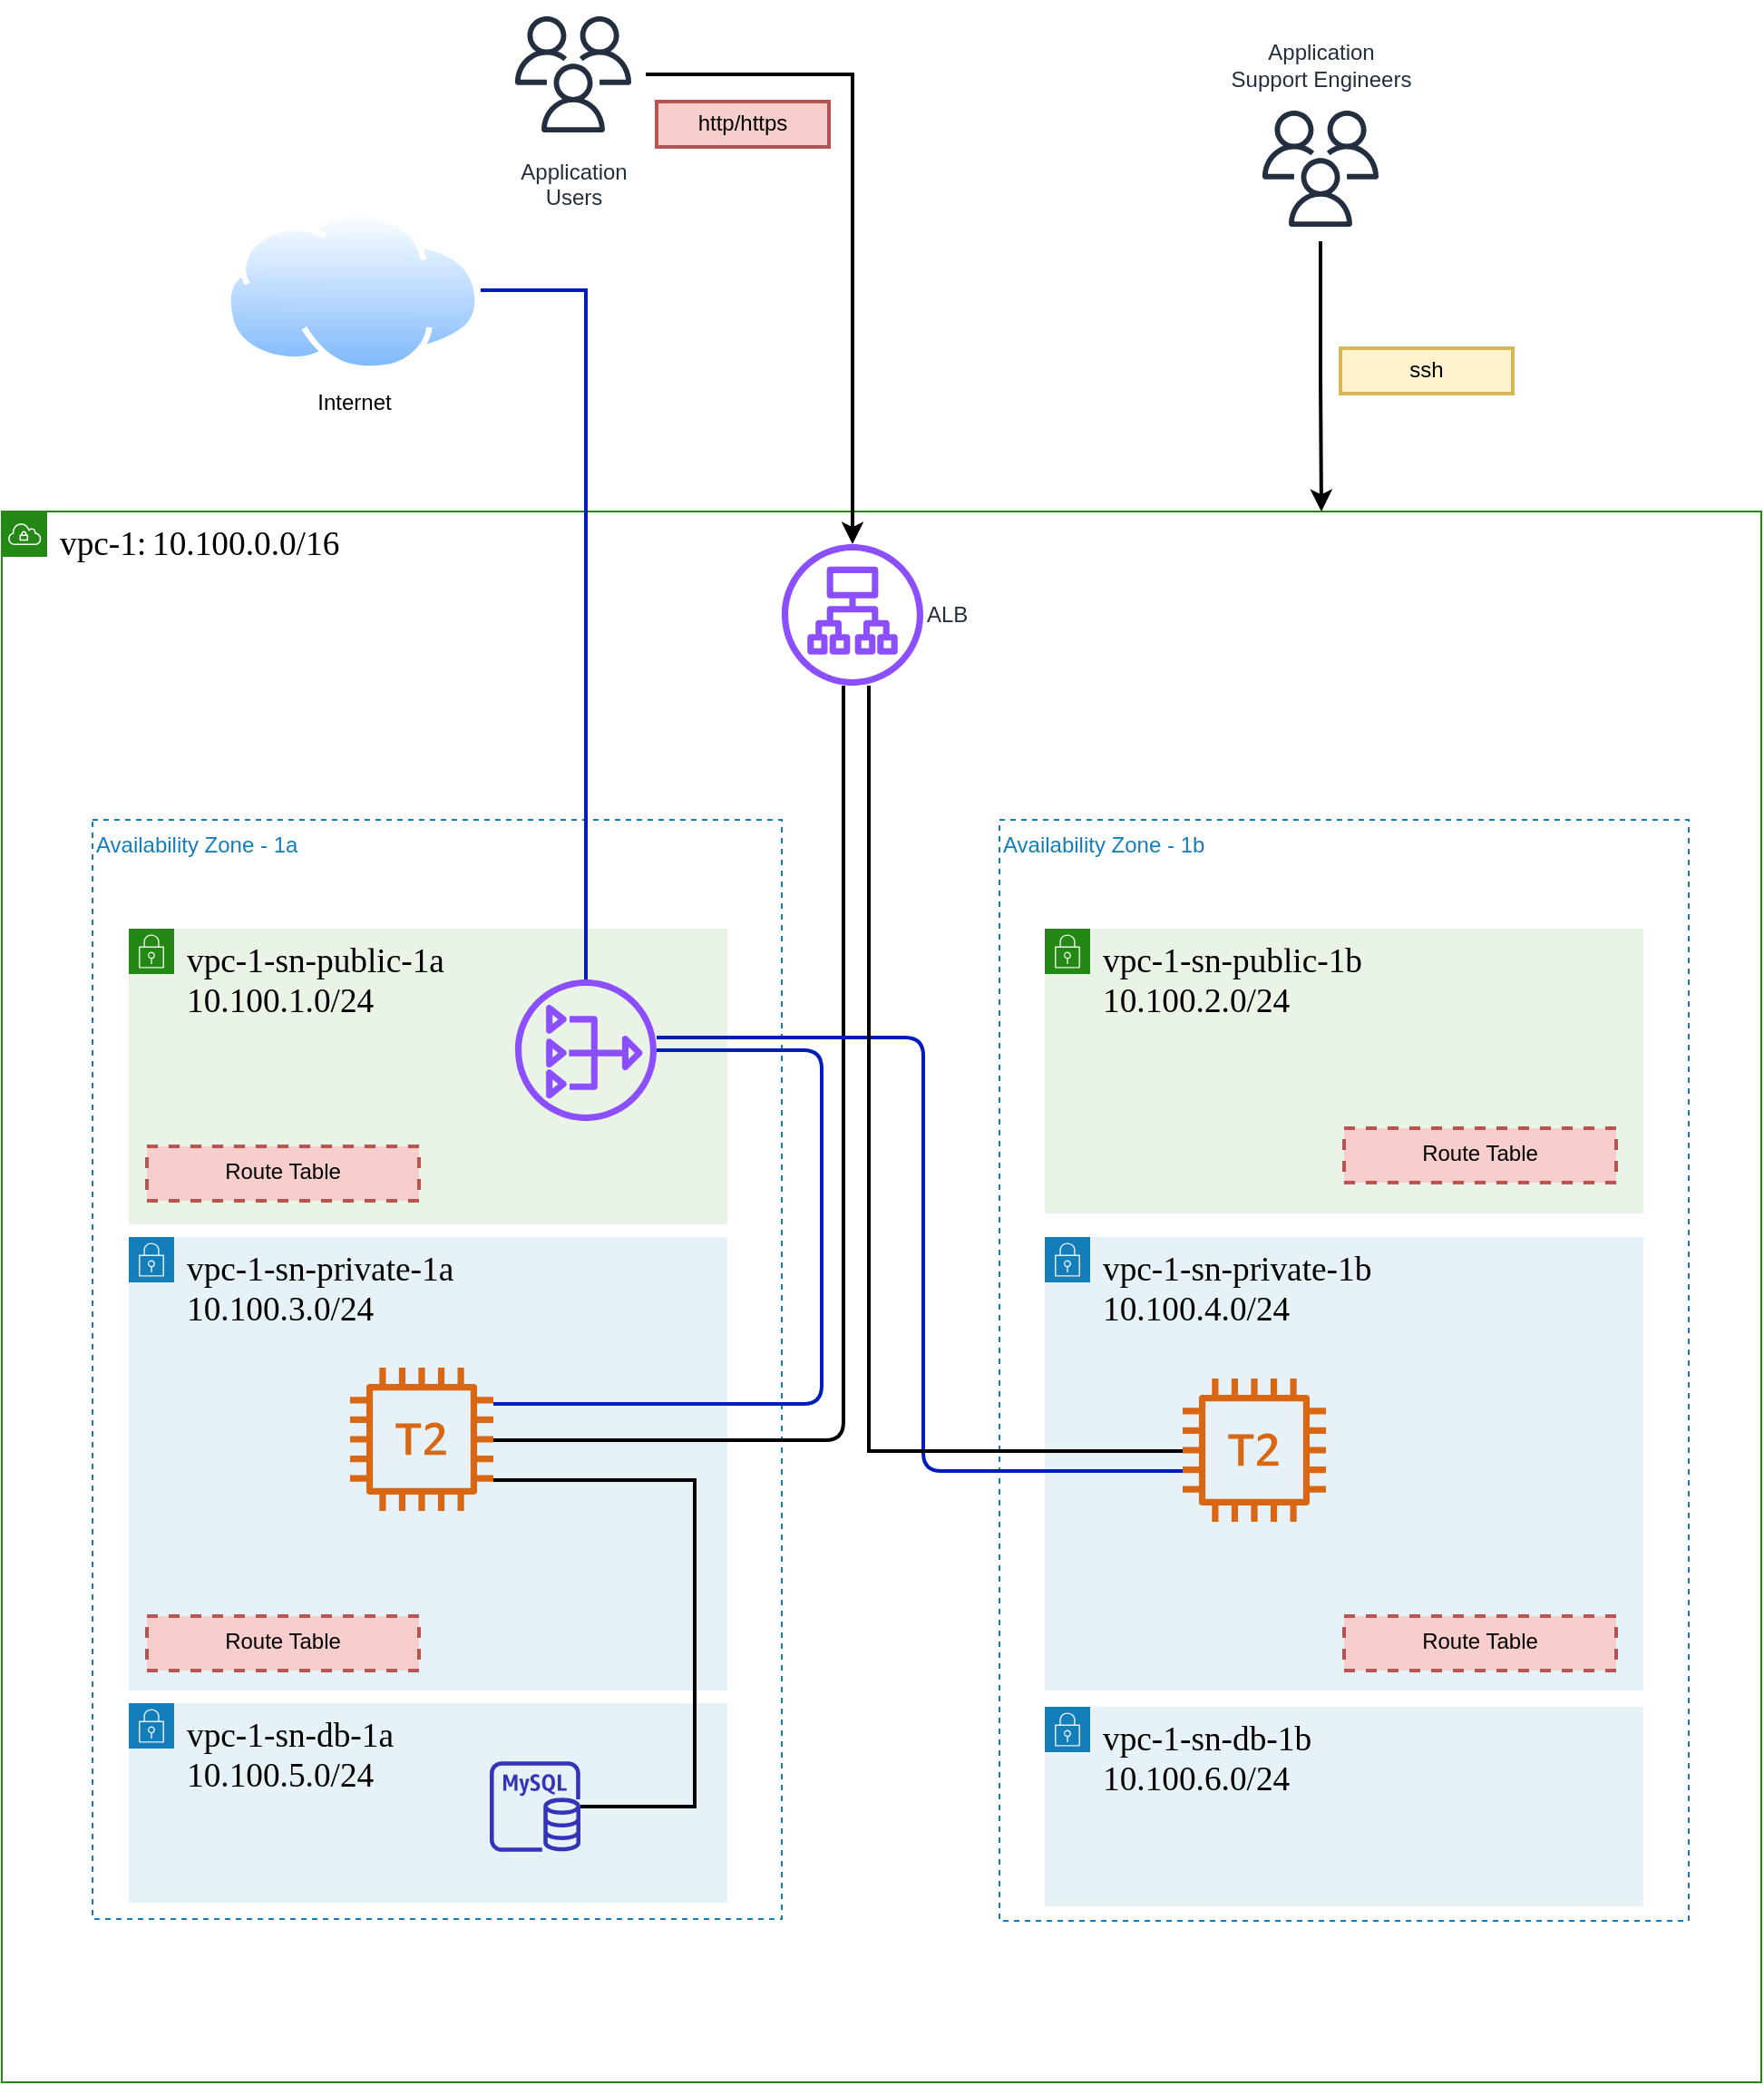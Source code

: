 <mxfile version="23.1.5" type="device">
  <diagram name="Part1" id="_OM3FWwfjT7G48boJ3s_">
    <mxGraphModel dx="1434" dy="884" grid="0" gridSize="10" guides="1" tooltips="1" connect="1" arrows="1" fold="1" page="0" pageScale="1" pageWidth="1100" pageHeight="850" math="0" shadow="0">
      <root>
        <mxCell id="FIwVsVLgRqs685gHFi1w-0" />
        <mxCell id="FIwVsVLgRqs685gHFi1w-1" parent="FIwVsVLgRqs685gHFi1w-0" />
        <mxCell id="FIwVsVLgRqs685gHFi1w-2" value="&lt;span style=&quot;font-size: 14.0pt ; font-family: &amp;quot;amazon ember&amp;quot; ; color: black&quot;&gt;vpc-1:&lt;/span&gt;&amp;nbsp;&lt;span style=&quot;font-size: 14.0pt ; font-family: &amp;quot;amazon ember&amp;quot; ; color: black&quot;&gt;10.100.0.0/16&lt;/span&gt;" style="points=[[0,0],[0.25,0],[0.5,0],[0.75,0],[1,0],[1,0.25],[1,0.5],[1,0.75],[1,1],[0.75,1],[0.5,1],[0.25,1],[0,1],[0,0.75],[0,0.5],[0,0.25]];outlineConnect=0;gradientColor=none;html=1;whiteSpace=wrap;fontSize=12;fontStyle=0;shape=mxgraph.aws4.group;grIcon=mxgraph.aws4.group_vpc;strokeColor=#248814;fillColor=none;verticalAlign=top;align=left;spacingLeft=30;fontColor=#AAB7B8;dashed=0;" parent="FIwVsVLgRqs685gHFi1w-1" vertex="1">
          <mxGeometry x="80" y="310" width="970" height="866" as="geometry" />
        </mxCell>
        <mxCell id="FIwVsVLgRqs685gHFi1w-3" value="Availability Zone - 1a" style="fillColor=none;strokeColor=#147EBA;dashed=1;verticalAlign=top;fontStyle=0;fontColor=#147EBA;align=left;" parent="FIwVsVLgRqs685gHFi1w-1" vertex="1">
          <mxGeometry x="130" y="480" width="380" height="606" as="geometry" />
        </mxCell>
        <mxCell id="FIwVsVLgRqs685gHFi1w-4" value="Availability Zone - 1b" style="fillColor=none;strokeColor=#147EBA;dashed=1;verticalAlign=top;fontStyle=0;fontColor=#147EBA;align=left;" parent="FIwVsVLgRqs685gHFi1w-1" vertex="1">
          <mxGeometry x="630" y="480" width="380" height="607" as="geometry" />
        </mxCell>
        <mxCell id="FIwVsVLgRqs685gHFi1w-5" value="&lt;span style=&quot;font-size: 14.0pt ; font-family: &amp;#34;amazon ember&amp;#34; ; color: black&quot;&gt;vpc-1-sn-public-1a&lt;br&gt;&lt;/span&gt;&lt;span style=&quot;font-size: 14.0pt ; font-family: &amp;#34;amazon ember&amp;#34; ; color: black&quot;&gt;10.100.1.0/24&lt;/span&gt;&lt;span style=&quot;font-size: 14.0pt ; font-family: &amp;#34;amazon ember&amp;#34; ; color: black&quot;&gt;&lt;br&gt;&lt;/span&gt;" style="points=[[0,0],[0.25,0],[0.5,0],[0.75,0],[1,0],[1,0.25],[1,0.5],[1,0.75],[1,1],[0.75,1],[0.5,1],[0.25,1],[0,1],[0,0.75],[0,0.5],[0,0.25]];outlineConnect=0;gradientColor=none;html=1;whiteSpace=wrap;fontSize=12;fontStyle=0;shape=mxgraph.aws4.group;grIcon=mxgraph.aws4.group_security_group;grStroke=0;strokeColor=#248814;fillColor=#E9F3E6;verticalAlign=top;align=left;spacingLeft=30;fontColor=#248814;dashed=0;" parent="FIwVsVLgRqs685gHFi1w-1" vertex="1">
          <mxGeometry x="150" y="540" width="330" height="163" as="geometry" />
        </mxCell>
        <mxCell id="FIwVsVLgRqs685gHFi1w-6" value="&lt;span style=&quot;font-size: 14.0pt ; font-family: &amp;quot;amazon ember&amp;quot; ; color: black&quot;&gt;vpc-1-sn-public-1b&lt;br&gt;&lt;/span&gt;&lt;span style=&quot;font-size: 14.0pt ; font-family: &amp;quot;amazon ember&amp;quot; ; color: black&quot;&gt;10.100.2.0/24&lt;/span&gt;&lt;span style=&quot;font-size: 14.0pt ; font-family: &amp;quot;amazon ember&amp;quot; ; color: black&quot;&gt;&lt;br&gt;&lt;/span&gt;" style="points=[[0,0],[0.25,0],[0.5,0],[0.75,0],[1,0],[1,0.25],[1,0.5],[1,0.75],[1,1],[0.75,1],[0.5,1],[0.25,1],[0,1],[0,0.75],[0,0.5],[0,0.25]];outlineConnect=0;gradientColor=none;html=1;whiteSpace=wrap;fontSize=12;fontStyle=0;shape=mxgraph.aws4.group;grIcon=mxgraph.aws4.group_security_group;grStroke=0;strokeColor=#248814;fillColor=#E9F3E6;verticalAlign=top;align=left;spacingLeft=30;fontColor=#248814;dashed=0;" parent="FIwVsVLgRqs685gHFi1w-1" vertex="1">
          <mxGeometry x="655" y="540" width="330" height="157" as="geometry" />
        </mxCell>
        <mxCell id="FIwVsVLgRqs685gHFi1w-7" value="&lt;span style=&quot;font-size: 14.0pt ; font-family: &amp;#34;amazon ember&amp;#34; ; color: black&quot;&gt;vpc-1-sn-private-1a&lt;br&gt;&lt;/span&gt;&lt;span style=&quot;font-size: 14.0pt ; font-family: &amp;#34;amazon ember&amp;#34; ; color: black&quot;&gt;10.100.3.0/24&lt;/span&gt;&lt;span style=&quot;font-size: 14.0pt ; font-family: &amp;#34;amazon ember&amp;#34; ; color: black&quot;&gt;&lt;br&gt;&lt;/span&gt;" style="points=[[0,0],[0.25,0],[0.5,0],[0.75,0],[1,0],[1,0.25],[1,0.5],[1,0.75],[1,1],[0.75,1],[0.5,1],[0.25,1],[0,1],[0,0.75],[0,0.5],[0,0.25]];outlineConnect=0;gradientColor=none;html=1;whiteSpace=wrap;fontSize=12;fontStyle=0;shape=mxgraph.aws4.group;grIcon=mxgraph.aws4.group_security_group;grStroke=0;strokeColor=#147EBA;fillColor=#E6F2F8;verticalAlign=top;align=left;spacingLeft=30;fontColor=#147EBA;dashed=0;" parent="FIwVsVLgRqs685gHFi1w-1" vertex="1">
          <mxGeometry x="150" y="710" width="330" height="250" as="geometry" />
        </mxCell>
        <mxCell id="FIwVsVLgRqs685gHFi1w-8" value="&lt;span style=&quot;font-size: 14.0pt ; font-family: &amp;#34;amazon ember&amp;#34; ; color: black&quot;&gt;vpc-1-sn-private-1b&lt;br&gt;&lt;/span&gt;&lt;span style=&quot;font-size: 14.0pt ; font-family: &amp;#34;amazon ember&amp;#34; ; color: black&quot;&gt;10.100.4.0/24&lt;/span&gt;&lt;span style=&quot;font-size: 14.0pt ; font-family: &amp;#34;amazon ember&amp;#34; ; color: black&quot;&gt;&lt;br&gt;&lt;/span&gt;" style="points=[[0,0],[0.25,0],[0.5,0],[0.75,0],[1,0],[1,0.25],[1,0.5],[1,0.75],[1,1],[0.75,1],[0.5,1],[0.25,1],[0,1],[0,0.75],[0,0.5],[0,0.25]];outlineConnect=0;gradientColor=none;html=1;whiteSpace=wrap;fontSize=12;fontStyle=0;shape=mxgraph.aws4.group;grIcon=mxgraph.aws4.group_security_group;grStroke=0;strokeColor=#147EBA;fillColor=#E6F2F8;verticalAlign=top;align=left;spacingLeft=30;fontColor=#147EBA;dashed=0;" parent="FIwVsVLgRqs685gHFi1w-1" vertex="1">
          <mxGeometry x="655" y="710" width="330" height="250" as="geometry" />
        </mxCell>
        <mxCell id="FIwVsVLgRqs685gHFi1w-10" value="&lt;span style=&quot;color: rgba(0 , 0 , 0 , 0) ; font-family: monospace ; font-size: 0px&quot;&gt;%3CmxGraphModel%3E%3Croot%3E%3CmxCell%20id%3D%220%22%2F%3E%3CmxCell%20id%3D%221%22%20parent%3D%220%22%2F%3E%3CmxCell%20id%3D%222%22%20value%3D%22cms-web-01%22%20style%3D%22outlineConnect%3D0%3BfontColor%3D%23232F3E%3BgradientColor%3Dnone%3BfillColor%3D%23D86613%3BstrokeColor%3Dnone%3Bdashed%3D0%3BverticalLabelPosition%3Dbottom%3BverticalAlign%3Dtop%3Balign%3Dcenter%3Bhtml%3D1%3BfontSize%3D12%3BfontStyle%3D0%3Baspect%3Dfixed%3BpointerEvents%3D1%3Bshape%3Dmxgraph.aws4.t2_instance%3BfontFamily%3DVerdana%3B%22%20vertex%3D%221%22%20parent%3D%221%22%3E%3CmxGeometry%20x%3D%22269%22%20y%3D%22834%22%20width%3D%2233%22%20height%3D%2233%22%20as%3D%22geometry%22%2F%3E%3C%2FmxCell%3E%3C%2Froot%3E%3C%2FmxGraphModel%3E&lt;/span&gt;" style="outlineConnect=0;fontColor=#232F3E;gradientColor=none;fillColor=#D86613;strokeColor=none;dashed=0;verticalLabelPosition=bottom;verticalAlign=top;align=center;html=1;fontSize=12;fontStyle=0;aspect=fixed;pointerEvents=1;shape=mxgraph.aws4.t2_instance;fontFamily=Verdana;" parent="FIwVsVLgRqs685gHFi1w-1" vertex="1">
          <mxGeometry x="731" y="788" width="79" height="79" as="geometry" />
        </mxCell>
        <mxCell id="FIwVsVLgRqs685gHFi1w-13" value="" style="endArrow=none;html=1;strokeWidth=2;edgeStyle=orthogonalEdgeStyle;startArrow=none;startFill=0;endFill=0;" parent="FIwVsVLgRqs685gHFi1w-1" target="BmUEXWPujjrW6N6NDiEU-2" edge="1" source="63ZmtIiYRRf0kduB_CUI-1">
          <mxGeometry width="50" height="50" relative="1" as="geometry">
            <mxPoint x="550" y="349.999" as="sourcePoint" />
            <mxPoint x="415" y="606" as="targetPoint" />
            <Array as="points">
              <mxPoint x="544" y="822" />
            </Array>
          </mxGeometry>
        </mxCell>
        <mxCell id="BmUEXWPujjrW6N6NDiEU-1" style="edgeStyle=orthogonalEdgeStyle;rounded=0;orthogonalLoop=1;jettySize=auto;html=1;strokeWidth=2;" edge="1" parent="FIwVsVLgRqs685gHFi1w-1" source="FIwVsVLgRqs685gHFi1w-17" target="63ZmtIiYRRf0kduB_CUI-1">
          <mxGeometry relative="1" as="geometry" />
        </mxCell>
        <mxCell id="FIwVsVLgRqs685gHFi1w-17" value="Application&lt;br&gt;Users" style="outlineConnect=0;fontColor=#232F3E;gradientColor=none;strokeColor=#232F3E;fillColor=#ffffff;dashed=0;verticalLabelPosition=bottom;verticalAlign=top;align=center;html=1;fontSize=12;fontStyle=0;aspect=fixed;shape=mxgraph.aws4.resourceIcon;resIcon=mxgraph.aws4.users;" parent="FIwVsVLgRqs685gHFi1w-1" vertex="1">
          <mxGeometry x="355" y="29" width="80" height="80" as="geometry" />
        </mxCell>
        <mxCell id="FIwVsVLgRqs685gHFi1w-18" value="Route Table" style="fontStyle=0;verticalAlign=middle;align=center;spacingTop=-2;fillColor=#f8cecc;rounded=0;whiteSpace=wrap;html=1;strokeColor=#b85450;strokeWidth=2;dashed=1;container=1;collapsible=0;rotation=0;labelBackgroundColor=none;" parent="FIwVsVLgRqs685gHFi1w-1" vertex="1">
          <mxGeometry x="160" y="919" width="150" height="30" as="geometry" />
        </mxCell>
        <mxCell id="FIwVsVLgRqs685gHFi1w-19" value="Route Table" style="fontStyle=0;verticalAlign=middle;align=center;spacingTop=-2;fillColor=#f8cecc;rounded=0;whiteSpace=wrap;html=1;strokeColor=#b85450;strokeWidth=2;dashed=1;container=1;collapsible=0;rotation=0;labelBackgroundColor=none;" parent="FIwVsVLgRqs685gHFi1w-1" vertex="1">
          <mxGeometry x="160" y="660" width="150" height="30" as="geometry" />
        </mxCell>
        <mxCell id="FIwVsVLgRqs685gHFi1w-20" value="Route Table" style="fontStyle=0;verticalAlign=middle;align=center;spacingTop=-2;fillColor=#f8cecc;rounded=0;whiteSpace=wrap;html=1;strokeColor=#b85450;strokeWidth=2;dashed=1;container=1;collapsible=0;rotation=0;labelBackgroundColor=none;" parent="FIwVsVLgRqs685gHFi1w-1" vertex="1">
          <mxGeometry x="820" y="650" width="150" height="30" as="geometry" />
        </mxCell>
        <mxCell id="FIwVsVLgRqs685gHFi1w-23" value="" style="endArrow=none;html=1;strokeWidth=2;edgeStyle=orthogonalEdgeStyle;startArrow=none;startFill=0;endFill=0;fillColor=#0050ef;strokeColor=#001DBC;" parent="FIwVsVLgRqs685gHFi1w-1" source="BmUEXWPujjrW6N6NDiEU-3" edge="1" target="BmUEXWPujjrW6N6NDiEU-2">
          <mxGeometry width="50" height="50" relative="1" as="geometry">
            <mxPoint x="455" y="639" as="sourcePoint" />
            <mxPoint x="390" y="884" as="targetPoint" />
            <Array as="points">
              <mxPoint x="532" y="607" />
              <mxPoint x="532" y="802" />
            </Array>
          </mxGeometry>
        </mxCell>
        <mxCell id="FIwVsVLgRqs685gHFi1w-24" value="" style="endArrow=none;html=1;strokeWidth=2;edgeStyle=orthogonalEdgeStyle;startArrow=none;startFill=0;endFill=0;fillColor=#0050ef;strokeColor=#001DBC;" parent="FIwVsVLgRqs685gHFi1w-1" source="BmUEXWPujjrW6N6NDiEU-3" target="FIwVsVLgRqs685gHFi1w-10" edge="1">
          <mxGeometry width="50" height="50" relative="1" as="geometry">
            <mxPoint x="455" y="617" as="sourcePoint" />
            <mxPoint x="388" y="881" as="targetPoint" />
            <Array as="points">
              <mxPoint x="588" y="600" />
              <mxPoint x="588" y="839" />
            </Array>
          </mxGeometry>
        </mxCell>
        <mxCell id="FIwVsVLgRqs685gHFi1w-26" value="Route Table" style="fontStyle=0;verticalAlign=middle;align=center;spacingTop=-2;fillColor=#f8cecc;rounded=0;whiteSpace=wrap;html=1;strokeColor=#b85450;strokeWidth=2;dashed=1;container=1;collapsible=0;rotation=0;labelBackgroundColor=none;" parent="FIwVsVLgRqs685gHFi1w-1" vertex="1">
          <mxGeometry x="820" y="919" width="150" height="30" as="geometry" />
        </mxCell>
        <mxCell id="FIwVsVLgRqs685gHFi1w-27" value="&lt;span style=&quot;font-size: 14.0pt ; font-family: &amp;#34;amazon ember&amp;#34; ; color: black&quot;&gt;vpc-1-sn-db-1a&lt;br&gt;&lt;/span&gt;&lt;span style=&quot;font-size: 14.0pt ; font-family: &amp;#34;amazon ember&amp;#34; ; color: black&quot;&gt;10.100.5.0/24&lt;/span&gt;&lt;span style=&quot;font-size: 14.0pt ; font-family: &amp;#34;amazon ember&amp;#34; ; color: black&quot;&gt;&lt;br&gt;&lt;/span&gt;" style="points=[[0,0],[0.25,0],[0.5,0],[0.75,0],[1,0],[1,0.25],[1,0.5],[1,0.75],[1,1],[0.75,1],[0.5,1],[0.25,1],[0,1],[0,0.75],[0,0.5],[0,0.25]];outlineConnect=0;gradientColor=none;html=1;whiteSpace=wrap;fontSize=12;fontStyle=0;shape=mxgraph.aws4.group;grIcon=mxgraph.aws4.group_security_group;grStroke=0;strokeColor=#147EBA;fillColor=#E6F2F8;verticalAlign=top;align=left;spacingLeft=30;fontColor=#147EBA;dashed=0;" parent="FIwVsVLgRqs685gHFi1w-1" vertex="1">
          <mxGeometry x="150" y="967" width="330" height="110" as="geometry" />
        </mxCell>
        <mxCell id="FIwVsVLgRqs685gHFi1w-28" value="&lt;span style=&quot;font-size: 14.0pt ; font-family: &amp;#34;amazon ember&amp;#34; ; color: black&quot;&gt;vpc-1-sn-db-1b&lt;br&gt;&lt;/span&gt;&lt;span style=&quot;font-size: 14.0pt ; font-family: &amp;#34;amazon ember&amp;#34; ; color: black&quot;&gt;10.100.6.0/24&lt;/span&gt;&lt;span style=&quot;font-size: 14.0pt ; font-family: &amp;#34;amazon ember&amp;#34; ; color: black&quot;&gt;&lt;br&gt;&lt;/span&gt;" style="points=[[0,0],[0.25,0],[0.5,0],[0.75,0],[1,0],[1,0.25],[1,0.5],[1,0.75],[1,1],[0.75,1],[0.5,1],[0.25,1],[0,1],[0,0.75],[0,0.5],[0,0.25]];outlineConnect=0;gradientColor=none;html=1;whiteSpace=wrap;fontSize=12;fontStyle=0;shape=mxgraph.aws4.group;grIcon=mxgraph.aws4.group_security_group;grStroke=0;strokeColor=#147EBA;fillColor=#E6F2F8;verticalAlign=top;align=left;spacingLeft=30;fontColor=#147EBA;dashed=0;" parent="FIwVsVLgRqs685gHFi1w-1" vertex="1">
          <mxGeometry x="655" y="969" width="330" height="110" as="geometry" />
        </mxCell>
        <mxCell id="FIwVsVLgRqs685gHFi1w-29" value="" style="outlineConnect=0;fontColor=#232F3E;gradientColor=none;fillColor=#3334B9;strokeColor=none;dashed=0;verticalLabelPosition=bottom;verticalAlign=top;align=center;html=1;fontSize=12;fontStyle=0;aspect=fixed;pointerEvents=1;shape=mxgraph.aws4.rds_mysql_instance;labelBackgroundColor=none;" parent="FIwVsVLgRqs685gHFi1w-1" vertex="1">
          <mxGeometry x="349" y="999" width="50" height="50" as="geometry" />
        </mxCell>
        <mxCell id="FIwVsVLgRqs685gHFi1w-32" style="edgeStyle=orthogonalEdgeStyle;rounded=0;orthogonalLoop=1;jettySize=auto;html=1;startArrow=none;startFill=0;endArrow=none;endFill=0;strokeWidth=2;" parent="FIwVsVLgRqs685gHFi1w-1" source="FIwVsVLgRqs685gHFi1w-29" target="BmUEXWPujjrW6N6NDiEU-2" edge="1">
          <mxGeometry relative="1" as="geometry">
            <mxPoint x="401.5" y="1037" as="sourcePoint" />
            <mxPoint x="393" y="893" as="targetPoint" />
            <Array as="points">
              <mxPoint x="462" y="1024" />
              <mxPoint x="462" y="844" />
            </Array>
          </mxGeometry>
        </mxCell>
        <mxCell id="JDCI6RPOC5cV9QV5NdkU-0" value="http/https" style="fontStyle=0;verticalAlign=middle;align=center;spacingTop=-2;fillColor=#f8cecc;rounded=0;whiteSpace=wrap;html=1;strokeColor=#b85450;strokeWidth=2;container=1;collapsible=0;rotation=0;labelBackgroundColor=none;" parent="FIwVsVLgRqs685gHFi1w-1" vertex="1">
          <mxGeometry x="441" y="84" width="95" height="25" as="geometry" />
        </mxCell>
        <mxCell id="JDCI6RPOC5cV9QV5NdkU-2" style="edgeStyle=orthogonalEdgeStyle;rounded=0;orthogonalLoop=1;jettySize=auto;html=1;entryX=0.75;entryY=0;entryDx=0;entryDy=0;strokeWidth=2;" parent="FIwVsVLgRqs685gHFi1w-1" source="JDCI6RPOC5cV9QV5NdkU-1" target="FIwVsVLgRqs685gHFi1w-2" edge="1">
          <mxGeometry relative="1" as="geometry" />
        </mxCell>
        <mxCell id="JDCI6RPOC5cV9QV5NdkU-1" value="Application&lt;br style=&quot;border-color: var(--border-color);&quot;&gt;Support Engineers" style="outlineConnect=0;fontColor=#232F3E;gradientColor=none;strokeColor=#232F3E;fillColor=#ffffff;dashed=0;verticalLabelPosition=top;verticalAlign=bottom;align=center;html=1;fontSize=12;fontStyle=0;aspect=fixed;shape=mxgraph.aws4.resourceIcon;resIcon=mxgraph.aws4.users;labelPosition=center;" parent="FIwVsVLgRqs685gHFi1w-1" vertex="1">
          <mxGeometry x="767" y="81" width="80" height="80" as="geometry" />
        </mxCell>
        <mxCell id="JDCI6RPOC5cV9QV5NdkU-3" value="ssh" style="fontStyle=0;verticalAlign=middle;align=center;spacingTop=-2;fillColor=#fff2cc;rounded=0;whiteSpace=wrap;html=1;strokeColor=#d6b656;strokeWidth=2;container=1;collapsible=0;rotation=0;labelBackgroundColor=none;" parent="FIwVsVLgRqs685gHFi1w-1" vertex="1">
          <mxGeometry x="818" y="220" width="95" height="25" as="geometry" />
        </mxCell>
        <mxCell id="BmUEXWPujjrW6N6NDiEU-7" style="edgeStyle=orthogonalEdgeStyle;rounded=0;orthogonalLoop=1;jettySize=auto;html=1;strokeWidth=2;endArrow=none;endFill=0;" edge="1" parent="FIwVsVLgRqs685gHFi1w-1" source="63ZmtIiYRRf0kduB_CUI-1" target="FIwVsVLgRqs685gHFi1w-10">
          <mxGeometry relative="1" as="geometry">
            <Array as="points">
              <mxPoint x="558" y="828" />
            </Array>
          </mxGeometry>
        </mxCell>
        <mxCell id="63ZmtIiYRRf0kduB_CUI-1" value="ALB" style="sketch=0;outlineConnect=0;fontColor=#232F3E;gradientColor=none;fillColor=#8C4FFF;strokeColor=none;dashed=0;verticalLabelPosition=middle;verticalAlign=middle;align=left;html=1;fontSize=12;fontStyle=0;aspect=fixed;pointerEvents=1;shape=mxgraph.aws4.application_load_balancer;labelPosition=right;" parent="FIwVsVLgRqs685gHFi1w-1" vertex="1">
          <mxGeometry x="510" y="328" width="78" height="78" as="geometry" />
        </mxCell>
        <mxCell id="BmUEXWPujjrW6N6NDiEU-2" value="&lt;span style=&quot;color: rgba(0 , 0 , 0 , 0) ; font-family: monospace ; font-size: 0px&quot;&gt;%3CmxGraphModel%3E%3Croot%3E%3CmxCell%20id%3D%220%22%2F%3E%3CmxCell%20id%3D%221%22%20parent%3D%220%22%2F%3E%3CmxCell%20id%3D%222%22%20value%3D%22cms-web-01%22%20style%3D%22outlineConnect%3D0%3BfontColor%3D%23232F3E%3BgradientColor%3Dnone%3BfillColor%3D%23D86613%3BstrokeColor%3Dnone%3Bdashed%3D0%3BverticalLabelPosition%3Dbottom%3BverticalAlign%3Dtop%3Balign%3Dcenter%3Bhtml%3D1%3BfontSize%3D12%3BfontStyle%3D0%3Baspect%3Dfixed%3BpointerEvents%3D1%3Bshape%3Dmxgraph.aws4.t2_instance%3BfontFamily%3DVerdana%3B%22%20vertex%3D%221%22%20parent%3D%221%22%3E%3CmxGeometry%20x%3D%22269%22%20y%3D%22834%22%20width%3D%2233%22%20height%3D%2233%22%20as%3D%22geometry%22%2F%3E%3C%2FmxCell%3E%3C%2Froot%3E%3C%2FmxGraphModel%3E&lt;/span&gt;" style="outlineConnect=0;fontColor=#232F3E;gradientColor=none;fillColor=#D86613;strokeColor=none;dashed=0;verticalLabelPosition=bottom;verticalAlign=top;align=center;html=1;fontSize=12;fontStyle=0;aspect=fixed;pointerEvents=1;shape=mxgraph.aws4.t2_instance;fontFamily=Verdana;" vertex="1" parent="FIwVsVLgRqs685gHFi1w-1">
          <mxGeometry x="272" y="782" width="79" height="79" as="geometry" />
        </mxCell>
        <mxCell id="BmUEXWPujjrW6N6NDiEU-4" style="edgeStyle=orthogonalEdgeStyle;rounded=0;orthogonalLoop=1;jettySize=auto;html=1;strokeWidth=2;startArrow=none;startFill=0;endArrow=none;endFill=0;fillColor=#0050ef;strokeColor=#001DBC;" edge="1" parent="FIwVsVLgRqs685gHFi1w-1" source="BmUEXWPujjrW6N6NDiEU-3" target="BmUEXWPujjrW6N6NDiEU-6">
          <mxGeometry relative="1" as="geometry">
            <mxPoint x="402" y="258" as="targetPoint" />
            <Array as="points">
              <mxPoint x="402" y="188" />
            </Array>
          </mxGeometry>
        </mxCell>
        <mxCell id="BmUEXWPujjrW6N6NDiEU-3" value="" style="sketch=0;outlineConnect=0;fontColor=#232F3E;gradientColor=none;fillColor=#8C4FFF;strokeColor=none;dashed=0;verticalLabelPosition=bottom;verticalAlign=top;align=center;html=1;fontSize=12;fontStyle=0;aspect=fixed;pointerEvents=1;shape=mxgraph.aws4.nat_gateway;" vertex="1" parent="FIwVsVLgRqs685gHFi1w-1">
          <mxGeometry x="363" y="568" width="78" height="78" as="geometry" />
        </mxCell>
        <mxCell id="BmUEXWPujjrW6N6NDiEU-6" value="Internet" style="image;aspect=fixed;perimeter=ellipsePerimeter;html=1;align=center;shadow=0;dashed=0;spacingTop=3;image=img/lib/active_directory/internet_cloud.svg;" vertex="1" parent="FIwVsVLgRqs685gHFi1w-1">
          <mxGeometry x="203" y="144" width="141" height="88.83" as="geometry" />
        </mxCell>
      </root>
    </mxGraphModel>
  </diagram>
</mxfile>
